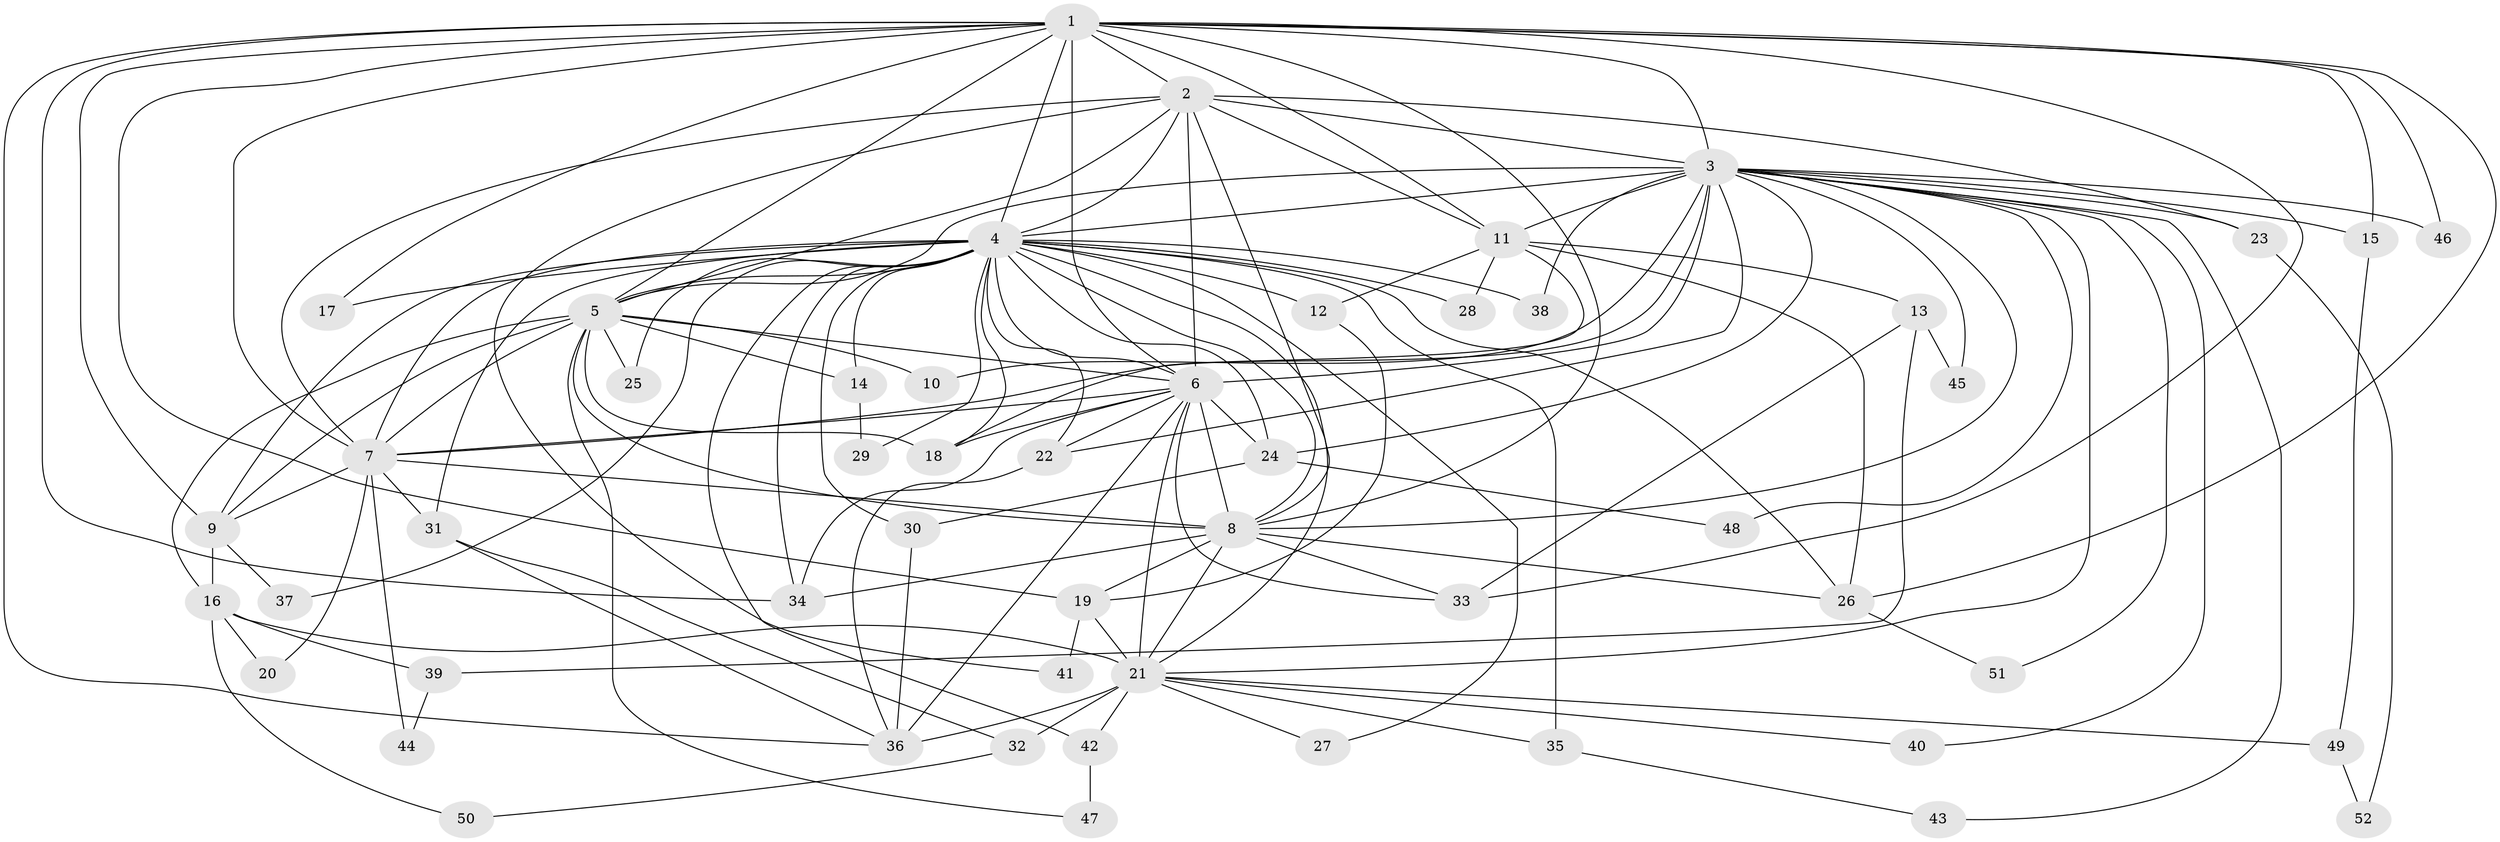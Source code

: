 // original degree distribution, {21: 0.009615384615384616, 15: 0.009615384615384616, 18: 0.028846153846153848, 25: 0.019230769230769232, 29: 0.009615384615384616, 14: 0.009615384615384616, 19: 0.009615384615384616, 5: 0.057692307692307696, 2: 0.47115384615384615, 7: 0.019230769230769232, 3: 0.25, 4: 0.10576923076923077}
// Generated by graph-tools (version 1.1) at 2025/35/03/09/25 02:35:10]
// undirected, 52 vertices, 137 edges
graph export_dot {
graph [start="1"]
  node [color=gray90,style=filled];
  1;
  2;
  3;
  4;
  5;
  6;
  7;
  8;
  9;
  10;
  11;
  12;
  13;
  14;
  15;
  16;
  17;
  18;
  19;
  20;
  21;
  22;
  23;
  24;
  25;
  26;
  27;
  28;
  29;
  30;
  31;
  32;
  33;
  34;
  35;
  36;
  37;
  38;
  39;
  40;
  41;
  42;
  43;
  44;
  45;
  46;
  47;
  48;
  49;
  50;
  51;
  52;
  1 -- 2 [weight=2.0];
  1 -- 3 [weight=2.0];
  1 -- 4 [weight=2.0];
  1 -- 5 [weight=2.0];
  1 -- 6 [weight=2.0];
  1 -- 7 [weight=1.0];
  1 -- 8 [weight=1.0];
  1 -- 9 [weight=1.0];
  1 -- 11 [weight=1.0];
  1 -- 15 [weight=1.0];
  1 -- 17 [weight=1.0];
  1 -- 19 [weight=1.0];
  1 -- 26 [weight=1.0];
  1 -- 33 [weight=1.0];
  1 -- 34 [weight=1.0];
  1 -- 36 [weight=1.0];
  1 -- 46 [weight=1.0];
  2 -- 3 [weight=3.0];
  2 -- 4 [weight=2.0];
  2 -- 5 [weight=1.0];
  2 -- 6 [weight=1.0];
  2 -- 7 [weight=1.0];
  2 -- 8 [weight=2.0];
  2 -- 11 [weight=1.0];
  2 -- 23 [weight=1.0];
  2 -- 41 [weight=1.0];
  3 -- 4 [weight=4.0];
  3 -- 5 [weight=2.0];
  3 -- 6 [weight=2.0];
  3 -- 7 [weight=2.0];
  3 -- 8 [weight=2.0];
  3 -- 10 [weight=1.0];
  3 -- 11 [weight=1.0];
  3 -- 15 [weight=1.0];
  3 -- 21 [weight=1.0];
  3 -- 22 [weight=1.0];
  3 -- 23 [weight=1.0];
  3 -- 24 [weight=2.0];
  3 -- 38 [weight=1.0];
  3 -- 40 [weight=1.0];
  3 -- 43 [weight=1.0];
  3 -- 45 [weight=1.0];
  3 -- 46 [weight=1.0];
  3 -- 48 [weight=1.0];
  3 -- 51 [weight=1.0];
  4 -- 5 [weight=2.0];
  4 -- 6 [weight=2.0];
  4 -- 7 [weight=3.0];
  4 -- 8 [weight=2.0];
  4 -- 9 [weight=2.0];
  4 -- 12 [weight=1.0];
  4 -- 14 [weight=3.0];
  4 -- 17 [weight=1.0];
  4 -- 18 [weight=1.0];
  4 -- 21 [weight=2.0];
  4 -- 22 [weight=1.0];
  4 -- 24 [weight=1.0];
  4 -- 25 [weight=2.0];
  4 -- 26 [weight=1.0];
  4 -- 27 [weight=1.0];
  4 -- 28 [weight=1.0];
  4 -- 29 [weight=1.0];
  4 -- 30 [weight=1.0];
  4 -- 31 [weight=1.0];
  4 -- 34 [weight=1.0];
  4 -- 35 [weight=4.0];
  4 -- 37 [weight=1.0];
  4 -- 38 [weight=2.0];
  4 -- 42 [weight=1.0];
  5 -- 6 [weight=2.0];
  5 -- 7 [weight=1.0];
  5 -- 8 [weight=1.0];
  5 -- 9 [weight=1.0];
  5 -- 10 [weight=1.0];
  5 -- 14 [weight=1.0];
  5 -- 16 [weight=1.0];
  5 -- 18 [weight=1.0];
  5 -- 25 [weight=1.0];
  5 -- 47 [weight=1.0];
  6 -- 7 [weight=1.0];
  6 -- 8 [weight=1.0];
  6 -- 18 [weight=1.0];
  6 -- 21 [weight=10.0];
  6 -- 22 [weight=1.0];
  6 -- 24 [weight=2.0];
  6 -- 33 [weight=1.0];
  6 -- 34 [weight=1.0];
  6 -- 36 [weight=2.0];
  7 -- 8 [weight=1.0];
  7 -- 9 [weight=1.0];
  7 -- 20 [weight=1.0];
  7 -- 31 [weight=1.0];
  7 -- 44 [weight=1.0];
  8 -- 19 [weight=4.0];
  8 -- 21 [weight=2.0];
  8 -- 26 [weight=1.0];
  8 -- 33 [weight=1.0];
  8 -- 34 [weight=1.0];
  9 -- 16 [weight=1.0];
  9 -- 37 [weight=1.0];
  11 -- 12 [weight=1.0];
  11 -- 13 [weight=1.0];
  11 -- 18 [weight=2.0];
  11 -- 26 [weight=1.0];
  11 -- 28 [weight=1.0];
  12 -- 19 [weight=1.0];
  13 -- 33 [weight=1.0];
  13 -- 39 [weight=1.0];
  13 -- 45 [weight=1.0];
  14 -- 29 [weight=1.0];
  15 -- 49 [weight=1.0];
  16 -- 20 [weight=1.0];
  16 -- 21 [weight=2.0];
  16 -- 39 [weight=1.0];
  16 -- 50 [weight=1.0];
  19 -- 21 [weight=1.0];
  19 -- 41 [weight=1.0];
  21 -- 27 [weight=1.0];
  21 -- 32 [weight=3.0];
  21 -- 35 [weight=2.0];
  21 -- 36 [weight=1.0];
  21 -- 40 [weight=1.0];
  21 -- 42 [weight=1.0];
  21 -- 49 [weight=1.0];
  22 -- 36 [weight=1.0];
  23 -- 52 [weight=1.0];
  24 -- 30 [weight=1.0];
  24 -- 48 [weight=1.0];
  26 -- 51 [weight=1.0];
  30 -- 36 [weight=1.0];
  31 -- 32 [weight=1.0];
  31 -- 36 [weight=1.0];
  32 -- 50 [weight=1.0];
  35 -- 43 [weight=1.0];
  39 -- 44 [weight=1.0];
  42 -- 47 [weight=1.0];
  49 -- 52 [weight=1.0];
}
